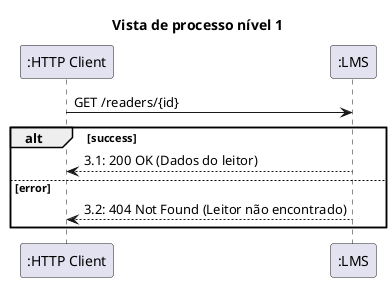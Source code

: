 @startuml
hide circle
skinparam classAttributeIconSize 0
title Vista de processo nível 1

participant ":HTTP Client" as Client
participant ":LMS" as System


' Consulta de leitor
Client -> System: GET /readers/{id}
alt success
    System --> Client: 3.1: 200 OK (Dados do leitor)
else error
    System --> Client: 3.2: 404 Not Found (Leitor não encontrado)
end


@enduml
